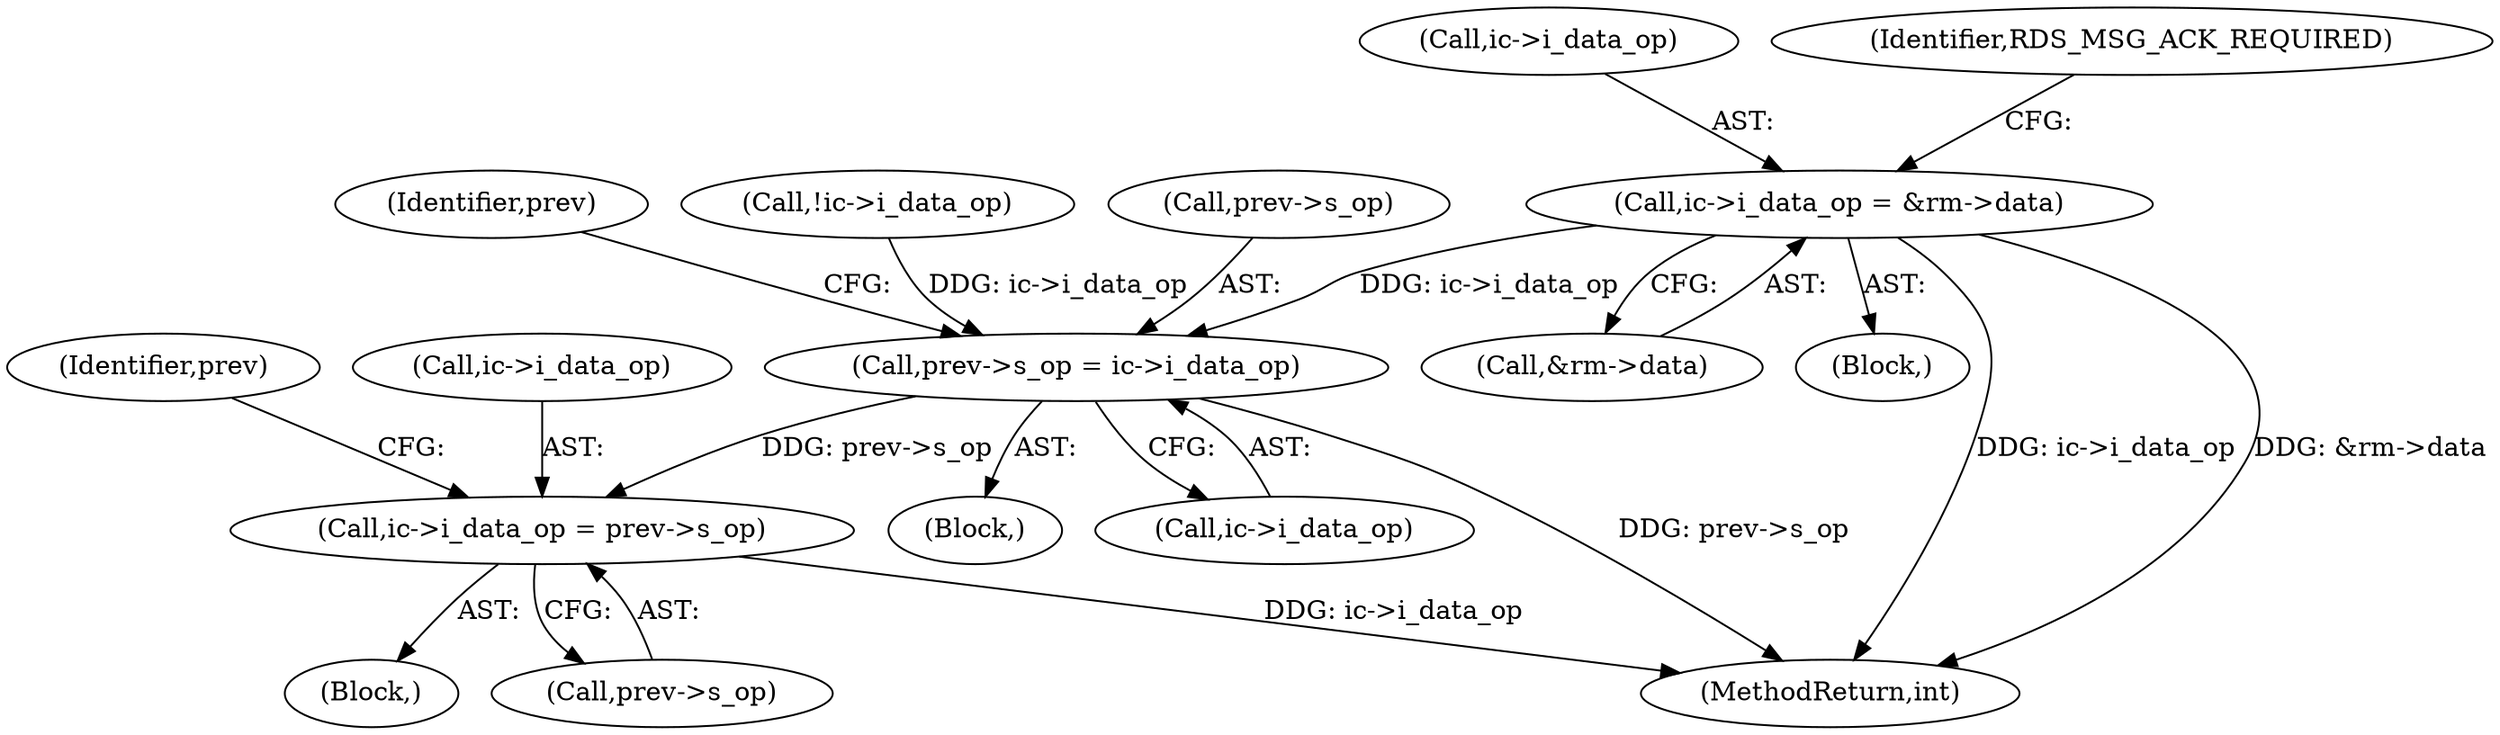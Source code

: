 digraph "0_linux_6094628bfd94323fc1cea05ec2c6affd98c18f7f@pointer" {
"1000425" [label="(Call,ic->i_data_op = &rm->data)"];
"1000915" [label="(Call,prev->s_op = ic->i_data_op)"];
"1001025" [label="(Call,ic->i_data_op = prev->s_op)"];
"1000426" [label="(Call,ic->i_data_op)"];
"1000914" [label="(Block,)"];
"1000919" [label="(Call,ic->i_data_op)"];
"1000915" [label="(Call,prev->s_op = ic->i_data_op)"];
"1000435" [label="(Identifier,RDS_MSG_ACK_REQUIRED)"];
"1001025" [label="(Call,ic->i_data_op = prev->s_op)"];
"1000925" [label="(Identifier,prev)"];
"1001034" [label="(Identifier,prev)"];
"1000425" [label="(Call,ic->i_data_op = &rm->data)"];
"1001026" [label="(Call,ic->i_data_op)"];
"1000429" [label="(Call,&rm->data)"];
"1000352" [label="(Call,!ic->i_data_op)"];
"1000356" [label="(Block,)"];
"1001051" [label="(MethodReturn,int)"];
"1000916" [label="(Call,prev->s_op)"];
"1001024" [label="(Block,)"];
"1001029" [label="(Call,prev->s_op)"];
"1000425" -> "1000356"  [label="AST: "];
"1000425" -> "1000429"  [label="CFG: "];
"1000426" -> "1000425"  [label="AST: "];
"1000429" -> "1000425"  [label="AST: "];
"1000435" -> "1000425"  [label="CFG: "];
"1000425" -> "1001051"  [label="DDG: ic->i_data_op"];
"1000425" -> "1001051"  [label="DDG: &rm->data"];
"1000425" -> "1000915"  [label="DDG: ic->i_data_op"];
"1000915" -> "1000914"  [label="AST: "];
"1000915" -> "1000919"  [label="CFG: "];
"1000916" -> "1000915"  [label="AST: "];
"1000919" -> "1000915"  [label="AST: "];
"1000925" -> "1000915"  [label="CFG: "];
"1000915" -> "1001051"  [label="DDG: prev->s_op"];
"1000352" -> "1000915"  [label="DDG: ic->i_data_op"];
"1000915" -> "1001025"  [label="DDG: prev->s_op"];
"1001025" -> "1001024"  [label="AST: "];
"1001025" -> "1001029"  [label="CFG: "];
"1001026" -> "1001025"  [label="AST: "];
"1001029" -> "1001025"  [label="AST: "];
"1001034" -> "1001025"  [label="CFG: "];
"1001025" -> "1001051"  [label="DDG: ic->i_data_op"];
}
